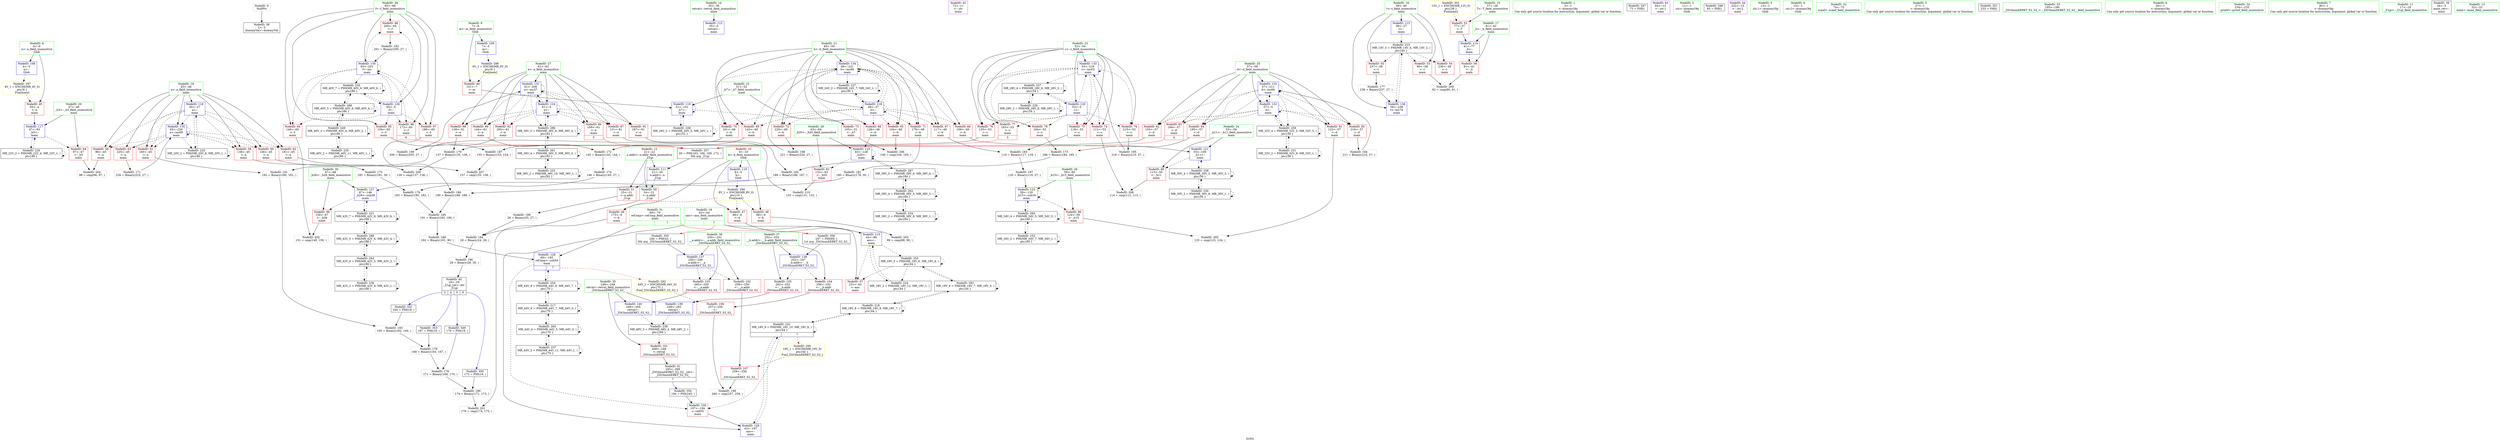 digraph "SVFG" {
	label="SVFG";

	Node0x55b4b1f81a60 [shape=record,color=grey,label="{NodeID: 0\nNullPtr}"];
	Node0x55b4b1f81a60 -> Node0x55b4b1fa2290[style=solid];
	Node0x55b4b1fac0d0 [shape=record,color=grey,label="{NodeID: 180\n174 = Binary(171, 173, )\n}"];
	Node0x55b4b1fac0d0 -> Node0x55b4b1fa7010[style=solid];
	Node0x55b4b1fa2b80 [shape=record,color=red,label="{NodeID: 97\n189\<--65\n\<--f\nmain\n}"];
	Node0x55b4b1fa2b80 -> Node0x55b4b1fac9d0[style=solid];
	Node0x55b4b1fa1150 [shape=record,color=green,label="{NodeID: 14\n35\<--36\nretval\<--retval_field_insensitive\nmain\n}"];
	Node0x55b4b1fa1150 -> Node0x55b4b1fa37b0[style=solid];
	Node0x55b4b1fa6590 [shape=record,color=grey,label="{NodeID: 194\n28 = Binary(24, 26, )\n}"];
	Node0x55b4b1fa6590 -> Node0x55b4b1fa6890[style=solid];
	Node0x55b4b1fa36e0 [shape=record,color=blue,label="{NodeID: 111\n21\<--20\nn.addr\<--n\n_Z1gi\n}"];
	Node0x55b4b1fa36e0 -> Node0x55b4b1fa3c70[style=dashed];
	Node0x55b4b1fa36e0 -> Node0x55b4b1fa3d40[style=dashed];
	Node0x55b4b1fa1a70 [shape=record,color=green,label="{NodeID: 28\n63\<--64\n_b20\<--_b20_field_insensitive\nmain\n}"];
	Node0x55b4b1fa1a70 -> Node0x55b4b1fa5f60[style=solid];
	Node0x55b4b1fa1a70 -> Node0x55b4b1fa8980[style=solid];
	Node0x55b4b1fafae0 [shape=record,color=grey,label="{NodeID: 208\n114 = cmp(112, 113, )\n}"];
	Node0x55b4b1fa8980 [shape=record,color=blue,label="{NodeID: 125\n63\<--128\n_b20\<--\nmain\n}"];
	Node0x55b4b1fa8980 -> Node0x55b4b1fa5f60[style=dashed];
	Node0x55b4b1fa8980 -> Node0x55b4b1fa8980[style=dashed];
	Node0x55b4b1fa8980 -> Node0x55b4b1fd0770[style=dashed];
	Node0x55b4b1fa25d0 [shape=record,color=purple,label="{NodeID: 42\n72\<--11\n\<--.str\nmain\n}"];
	Node0x55b4b1fa94e0 [shape=record,color=blue,label="{NodeID: 139\n248\<--262\nretval\<--\n_ZSt3minIiERKT_S2_S2_\n}"];
	Node0x55b4b1fa94e0 -> Node0x55b4b1fc0a60[style=dashed];
	Node0x55b4b1fa4150 [shape=record,color=red,label="{NodeID: 56\n81\<--41\n\<--_b\nmain\n}"];
	Node0x55b4b1fa4150 -> Node0x55b4b1fafc60[style=solid];
	Node0x55b4b1fc0060 [shape=record,color=black,label="{NodeID: 236\nMR_42V_2 = PHI(MR_42V_9, MR_42V_1, )\npts\{68 \}\n}"];
	Node0x55b4b1fc0060 -> Node0x55b4b1fc0060[style=dashed];
	Node0x55b4b1fc0060 -> Node0x55b4b1fc8c60[style=dashed];
	Node0x55b4b1fa4cb0 [shape=record,color=red,label="{NodeID: 70\n161\<--49\n\<--b\nmain\n}"];
	Node0x55b4b1fa4cb0 -> Node0x55b4b1fad150[style=solid];
	Node0x55b4b1fa5810 [shape=record,color=red,label="{NodeID: 84\n185\<--57\n\<--d\nmain\n}"];
	Node0x55b4b1fa5810 -> Node0x55b4b1fab650[style=solid];
	Node0x55b4b1f96f30 [shape=record,color=green,label="{NodeID: 1\n5\<--1\n\<--dummyObj\nCan only get source location for instruction, argument, global var or function.}"];
	Node0x55b4b1feac00 [shape=record,color=black,label="{NodeID: 347\n73 = PHI()\n}"];
	Node0x55b4b1fc8c60 [shape=record,color=black,label="{NodeID: 264\nMR_42V_4 = PHI(MR_42V_5, MR_42V_3, )\npts\{68 \}\n}"];
	Node0x55b4b1fc8c60 -> Node0x55b4b1fc0060[style=dashed];
	Node0x55b4b1fc8c60 -> Node0x55b4b1fc8c60[style=dashed];
	Node0x55b4b1fc8c60 -> Node0x55b4b1fd1170[style=dashed];
	Node0x55b4b1fac250 [shape=record,color=grey,label="{NodeID: 181\n180 = Binary(179, 30, )\n}"];
	Node0x55b4b1fac250 -> Node0x55b4b1fabad0[style=solid];
	Node0x55b4b1fa2c50 [shape=record,color=red,label="{NodeID: 98\n200\<--65\n\<--f\nmain\n}"];
	Node0x55b4b1fa2c50 -> Node0x55b4b1fa6290[style=solid];
	Node0x55b4b1fa11e0 [shape=record,color=green,label="{NodeID: 15\n37\<--38\nT\<--T_field_insensitive\nmain\n}"];
	Node0x55b4b1fa11e0 -> Node0x55b4b1fa3e10[style=solid];
	Node0x55b4b1fa6710 [shape=record,color=grey,label="{NodeID: 195\n216 = Binary(215, 27, )\n}"];
	Node0x55b4b1fa6710 -> Node0x55b4b1fa9000[style=solid];
	Node0x55b4b1fa37b0 [shape=record,color=blue,label="{NodeID: 112\n35\<--5\nretval\<--\nmain\n}"];
	Node0x55b4b1fa1b40 [shape=record,color=green,label="{NodeID: 29\n65\<--66\nf\<--f_field_insensitive\nmain\n}"];
	Node0x55b4b1fa1b40 -> Node0x55b4b1fa6030[style=solid];
	Node0x55b4b1fa1b40 -> Node0x55b4b1fa6100[style=solid];
	Node0x55b4b1fa1b40 -> Node0x55b4b1fa2ab0[style=solid];
	Node0x55b4b1fa1b40 -> Node0x55b4b1fa2b80[style=solid];
	Node0x55b4b1fa1b40 -> Node0x55b4b1fa2c50[style=solid];
	Node0x55b4b1fa1b40 -> Node0x55b4b1fa8a50[style=solid];
	Node0x55b4b1fa1b40 -> Node0x55b4b1fa8d90[style=solid];
	Node0x55b4b1fd2690 [shape=record,color=yellow,style=double,label="{NodeID: 292\n44V_1 = ENCHI(MR_44V_0)\npts\{70 \}\nFun[_ZSt3minIiERKT_S2_S2_]}"];
	Node0x55b4b1fd2690 -> Node0x55b4b1fa32d0[style=dashed];
	Node0x55b4b1fafc60 [shape=record,color=grey,label="{NodeID: 209\n82 = cmp(80, 81, )\n}"];
	Node0x55b4b1fa8a50 [shape=record,color=blue,label="{NodeID: 126\n65\<--5\nf\<--\nmain\n}"];
	Node0x55b4b1fa8a50 -> Node0x55b4b1fa6030[style=dashed];
	Node0x55b4b1fa8a50 -> Node0x55b4b1fa6100[style=dashed];
	Node0x55b4b1fa8a50 -> Node0x55b4b1fa2ab0[style=dashed];
	Node0x55b4b1fa8a50 -> Node0x55b4b1fa2b80[style=dashed];
	Node0x55b4b1fa8a50 -> Node0x55b4b1fa2c50[style=dashed];
	Node0x55b4b1fa8a50 -> Node0x55b4b1fa8d90[style=dashed];
	Node0x55b4b1fa8a50 -> Node0x55b4b1fbac60[style=dashed];
	Node0x55b4b1fa26a0 [shape=record,color=purple,label="{NodeID: 43\n84\<--13\n\<--.str.1\nmain\n}"];
	Node0x55b4b1fbbb60 [shape=record,color=black,label="{NodeID: 223\nMR_14V_3 = PHI(MR_14V_4, MR_14V_2, )\npts\{40 \}\n}"];
	Node0x55b4b1fbbb60 -> Node0x55b4b1fa3ee0[style=dashed];
	Node0x55b4b1fbbb60 -> Node0x55b4b1fa3fb0[style=dashed];
	Node0x55b4b1fbbb60 -> Node0x55b4b1fa4080[style=dashed];
	Node0x55b4b1fbbb60 -> Node0x55b4b1fa9270[style=dashed];
	Node0x55b4b1fa95b0 [shape=record,color=blue,label="{NodeID: 140\n248\<--265\nretval\<--\n_ZSt3minIiERKT_S2_S2_\n}"];
	Node0x55b4b1fa95b0 -> Node0x55b4b1fc0a60[style=dashed];
	Node0x55b4b1fa4220 [shape=record,color=red,label="{NodeID: 57\n231\<--43\n\<--ans\nmain\n}"];
	Node0x55b4b1fc0560 [shape=record,color=black,label="{NodeID: 237\nMR_44V_2 = PHI(MR_44V_11, MR_44V_1, )\npts\{70 \}\n}"];
	Node0x55b4b1fc0560 -> Node0x55b4b1fc0560[style=dashed];
	Node0x55b4b1fc0560 -> Node0x55b4b1fc9160[style=dashed];
	Node0x55b4b1fa4d80 [shape=record,color=red,label="{NodeID: 71\n179\<--49\n\<--b\nmain\n}"];
	Node0x55b4b1fa4d80 -> Node0x55b4b1fac250[style=solid];
	Node0x55b4b1fa58e0 [shape=record,color=red,label="{NodeID: 85\n210\<--57\n\<--d\nmain\n}"];
	Node0x55b4b1fa58e0 -> Node0x55b4b1fac6d0[style=solid];
	Node0x55b4b1f99f40 [shape=record,color=green,label="{NodeID: 2\n11\<--1\n.str\<--dummyObj\nGlob }"];
	Node0x55b4b1fead00 [shape=record,color=black,label="{NodeID: 348\n85 = PHI()\n}"];
	Node0x55b4b1fc9160 [shape=record,color=black,label="{NodeID: 265\nMR_44V_4 = PHI(MR_44V_5, MR_44V_3, )\npts\{70 \}\n}"];
	Node0x55b4b1fc9160 -> Node0x55b4b1fb9d60[style=dashed];
	Node0x55b4b1fc9160 -> Node0x55b4b1fc0560[style=dashed];
	Node0x55b4b1fc9160 -> Node0x55b4b1fc9160[style=dashed];
	Node0x55b4b1fac3d0 [shape=record,color=grey,label="{NodeID: 182\n188 = Binary(186, 187, )\n}"];
	Node0x55b4b1fac3d0 -> Node0x55b4b1fac9d0[style=solid];
	Node0x55b4b1fa2d20 [shape=record,color=red,label="{NodeID: 99\n150\<--67\n\<--_b26\nmain\n}"];
	Node0x55b4b1fa2d20 -> Node0x55b4b1faf220[style=solid];
	Node0x55b4b1fa1270 [shape=record,color=green,label="{NodeID: 16\n39\<--40\nt\<--t_field_insensitive\nmain\n}"];
	Node0x55b4b1fa1270 -> Node0x55b4b1fa3ee0[style=solid];
	Node0x55b4b1fa1270 -> Node0x55b4b1fa3fb0[style=solid];
	Node0x55b4b1fa1270 -> Node0x55b4b1fa4080[style=solid];
	Node0x55b4b1fa1270 -> Node0x55b4b1fa3880[style=solid];
	Node0x55b4b1fa1270 -> Node0x55b4b1fa9270[style=solid];
	Node0x55b4b1fa6890 [shape=record,color=grey,label="{NodeID: 196\n29 = Binary(28, 30, )\n}"];
	Node0x55b4b1fa6890 -> Node0x55b4b1fa2430[style=solid];
	Node0x55b4b1fa3880 [shape=record,color=blue,label="{NodeID: 113\n39\<--27\nt\<--\nmain\n}"];
	Node0x55b4b1fa3880 -> Node0x55b4b1fbbb60[style=dashed];
	Node0x55b4b1fa1c10 [shape=record,color=green,label="{NodeID: 30\n67\<--68\n_b26\<--_b26_field_insensitive\nmain\n}"];
	Node0x55b4b1fa1c10 -> Node0x55b4b1fa2d20[style=solid];
	Node0x55b4b1fa1c10 -> Node0x55b4b1fa8b20[style=solid];
	Node0x55b4b1fafde0 [shape=record,color=grey,label="{NodeID: 210\n133 = cmp(131, 132, )\n}"];
	Node0x55b4b1fa8b20 [shape=record,color=blue,label="{NodeID: 127\n67\<--146\n_b26\<--sub28\nmain\n}"];
	Node0x55b4b1fa8b20 -> Node0x55b4b1fa2d20[style=dashed];
	Node0x55b4b1fa8b20 -> Node0x55b4b1fbb160[style=dashed];
	Node0x55b4b1fa2770 [shape=record,color=purple,label="{NodeID: 44\n232\<--15\n\<--.str.2\nmain\n}"];
	Node0x55b4b1fbc060 [shape=record,color=black,label="{NodeID: 224\nMR_18V_2 = PHI(MR_18V_12, MR_18V_1, )\npts\{44 \}\n}"];
	Node0x55b4b1fbc060 -> Node0x55b4b1fa3a20[style=dashed];
	Node0x55b4b1fa42f0 [shape=record,color=red,label="{NodeID: 58\n96\<--45\n\<--a\nmain\n}"];
	Node0x55b4b1fa42f0 -> Node0x55b4b1faf4e0[style=solid];
	Node0x55b4b1fc0a60 [shape=record,color=black,label="{NodeID: 238\nMR_48V_3 = PHI(MR_48V_4, MR_48V_2, )\npts\{249 \}\n}"];
	Node0x55b4b1fc0a60 -> Node0x55b4b1fa2ec0[style=dashed];
	Node0x55b4b1fa4e50 [shape=record,color=red,label="{NodeID: 72\n220\<--49\n\<--b\nmain\n}"];
	Node0x55b4b1fa4e50 -> Node0x55b4b1fa6b90[style=solid];
	Node0x55b4b1fc5060 [shape=record,color=black,label="{NodeID: 252\nMR_18V_9 = PHI(MR_18V_10, MR_18V_8, )\npts\{44 \}\n|{|<s4>7}}"];
	Node0x55b4b1fc5060 -> Node0x55b4b1fa2df0[style=dashed];
	Node0x55b4b1fc5060 -> Node0x55b4b1fa8cc0[style=dashed];
	Node0x55b4b1fc5060 -> Node0x55b4b1fba260[style=dashed];
	Node0x55b4b1fc5060 -> Node0x55b4b1fc5060[style=dashed];
	Node0x55b4b1fc5060:s4 -> Node0x55b4b1fd2930[style=dashed,color=red];
	Node0x55b4b1fa59b0 [shape=record,color=red,label="{NodeID: 86\n124\<--59\n\<--_b15\nmain\n}"];
	Node0x55b4b1fa59b0 -> Node0x55b4b1faf660[style=solid];
	Node0x55b4b1f9c500 [shape=record,color=green,label="{NodeID: 3\n13\<--1\n.str.1\<--dummyObj\nGlob }"];
	Node0x55b4b1feae00 [shape=record,color=black,label="{NodeID: 349\n170 = PHI(19, )\n}"];
	Node0x55b4b1feae00 -> Node0x55b4b1fabdd0[style=solid];
	Node0x55b4b1fac550 [shape=record,color=grey,label="{NodeID: 183\n119 = Binary(117, 118, )\n}"];
	Node0x55b4b1fac550 -> Node0x55b4b1fa6a10[style=solid];
	Node0x55b4b1fa2df0 [shape=record,color=red,label="{NodeID: 100\n197\<--194\n\<--call55\nmain\n}"];
	Node0x55b4b1fa2df0 -> Node0x55b4b1fa8cc0[style=solid];
	Node0x55b4b1fa1300 [shape=record,color=green,label="{NodeID: 17\n41\<--42\n_b\<--_b_field_insensitive\nmain\n}"];
	Node0x55b4b1fa1300 -> Node0x55b4b1fa4150[style=solid];
	Node0x55b4b1fa1300 -> Node0x55b4b1fa3950[style=solid];
	Node0x55b4b1fa6a10 [shape=record,color=grey,label="{NodeID: 197\n120 = Binary(119, 27, )\n}"];
	Node0x55b4b1fa6a10 -> Node0x55b4b1fa87e0[style=solid];
	Node0x55b4b1fa3950 [shape=record,color=blue,label="{NodeID: 114\n41\<--77\n_b\<--\nmain\n}"];
	Node0x55b4b1fa3950 -> Node0x55b4b1fa4150[style=dashed];
	Node0x55b4b1fa1ce0 [shape=record,color=green,label="{NodeID: 31\n69\<--70\nref.tmp\<--ref.tmp_field_insensitive\nmain\n|{|<s1>7}}"];
	Node0x55b4b1fa1ce0 -> Node0x55b4b1fa8bf0[style=solid];
	Node0x55b4b1fa1ce0:s1 -> Node0x55b4b1feb6f0[style=solid,color=red];
	Node0x55b4b1fa8bf0 [shape=record,color=blue,label="{NodeID: 128\n69\<--192\nref.tmp\<--sub54\nmain\n|{|<s2>7}}"];
	Node0x55b4b1fa8bf0 -> Node0x55b4b1fa2df0[style=dashed];
	Node0x55b4b1fa8bf0 -> Node0x55b4b1fc5a60[style=dashed];
	Node0x55b4b1fa8bf0:s2 -> Node0x55b4b1fd2690[style=dashed,color=red];
	Node0x55b4b1fa2840 [shape=record,color=red,label="{NodeID: 45\n93\<--4\n\<--n\nmain\n}"];
	Node0x55b4b1fa2840 -> Node0x55b4b1fa8300[style=solid];
	Node0x55b4b1fbc560 [shape=record,color=black,label="{NodeID: 225\nMR_20V_2 = PHI(MR_20V_6, MR_20V_1, )\npts\{46 \}\n}"];
	Node0x55b4b1fbc560 -> Node0x55b4b1fa8230[style=dashed];
	Node0x55b4b1fbc560 -> Node0x55b4b1fbc560[style=dashed];
	Node0x55b4b1fa43c0 [shape=record,color=red,label="{NodeID: 59\n138\<--45\n\<--a\nmain\n}"];
	Node0x55b4b1fa43c0 -> Node0x55b4b1fa6e90[style=solid];
	Node0x55b4b1fa4f20 [shape=record,color=red,label="{NodeID: 73\n105\<--51\n\<--_b7\nmain\n}"];
	Node0x55b4b1fa4f20 -> Node0x55b4b1faf7e0[style=solid];
	Node0x55b4b1fab1d0 [shape=record,color=grey,label="{NodeID: 170\n137 = Binary(135, 136, )\n}"];
	Node0x55b4b1fab1d0 -> Node0x55b4b1fa6e90[style=solid];
	Node0x55b4b1fa5a80 [shape=record,color=red,label="{NodeID: 87\n131\<--61\n\<--e\nmain\n}"];
	Node0x55b4b1fa5a80 -> Node0x55b4b1fafde0[style=solid];
	Node0x55b4b1f82850 [shape=record,color=green,label="{NodeID: 4\n15\<--1\n.str.2\<--dummyObj\nGlob }"];
	Node0x55b4b1feaff0 [shape=record,color=black,label="{NodeID: 350\n173 = PHI(19, )\n}"];
	Node0x55b4b1feaff0 -> Node0x55b4b1fac0d0[style=solid];
	Node0x55b4b1fac6d0 [shape=record,color=grey,label="{NodeID: 184\n211 = Binary(210, 27, )\n}"];
	Node0x55b4b1fac6d0 -> Node0x55b4b1fa8f30[style=solid];
	Node0x55b4b1fa2ec0 [shape=record,color=red,label="{NodeID: 101\n268\<--248\n\<--retval\n_ZSt3minIiERKT_S2_S2_\n}"];
	Node0x55b4b1fa2ec0 -> Node0x55b4b1fa2500[style=solid];
	Node0x55b4b1fa1390 [shape=record,color=green,label="{NodeID: 18\n43\<--44\nans\<--ans_field_insensitive\nmain\n|{|<s3>7}}"];
	Node0x55b4b1fa1390 -> Node0x55b4b1fa4220[style=solid];
	Node0x55b4b1fa1390 -> Node0x55b4b1fa3a20[style=solid];
	Node0x55b4b1fa1390 -> Node0x55b4b1fa8cc0[style=solid];
	Node0x55b4b1fa1390:s3 -> Node0x55b4b1feb5b0[style=solid,color=red];
	Node0x55b4b1fa6b90 [shape=record,color=grey,label="{NodeID: 198\n221 = Binary(220, 27, )\n}"];
	Node0x55b4b1fa6b90 -> Node0x55b4b1fa90d0[style=solid];
	Node0x55b4b1fa3a20 [shape=record,color=blue,label="{NodeID: 115\n43\<--86\nans\<--\nmain\n}"];
	Node0x55b4b1fa3a20 -> Node0x55b4b1fa4220[style=dashed];
	Node0x55b4b1fa3a20 -> Node0x55b4b1fbc060[style=dashed];
	Node0x55b4b1fa3a20 -> Node0x55b4b1fc5f60[style=dashed];
	Node0x55b4b1fa1db0 [shape=record,color=green,label="{NodeID: 32\n74\<--75\nscanf\<--scanf_field_insensitive\n}"];
	Node0x55b4b1fd2930 [shape=record,color=yellow,style=double,label="{NodeID: 295\n18V_1 = ENCHI(MR_18V_0)\npts\{44 \}\nFun[_ZSt3minIiERKT_S2_S2_]}"];
	Node0x55b4b1fd2930 -> Node0x55b4b1fa33a0[style=dashed];
	Node0x55b4b1fa8cc0 [shape=record,color=blue,label="{NodeID: 129\n43\<--197\nans\<--\nmain\n}"];
	Node0x55b4b1fa8cc0 -> Node0x55b4b1fc5060[style=dashed];
	Node0x55b4b1fa2910 [shape=record,color=red,label="{NodeID: 46\n101\<--7\n\<--m\nmain\n}"];
	Node0x55b4b1fa2910 -> Node0x55b4b1fa84a0[style=solid];
	Node0x55b4b1fbca60 [shape=record,color=black,label="{NodeID: 226\nMR_22V_2 = PHI(MR_22V_4, MR_22V_1, )\npts\{48 \}\n}"];
	Node0x55b4b1fbca60 -> Node0x55b4b1fa8300[style=dashed];
	Node0x55b4b1fbca60 -> Node0x55b4b1fbca60[style=dashed];
	Node0x55b4b1fa4490 [shape=record,color=red,label="{NodeID: 60\n156\<--45\n\<--a\nmain\n}"];
	Node0x55b4b1fa4490 -> Node0x55b4b1faf960[style=solid];
	Node0x55b4b1fa4ff0 [shape=record,color=red,label="{NodeID: 74\n112\<--53\n\<--c\nmain\n}"];
	Node0x55b4b1fa4ff0 -> Node0x55b4b1fafae0[style=solid];
	Node0x55b4b1fc5a60 [shape=record,color=black,label="{NodeID: 254\nMR_44V_8 = PHI(MR_44V_9, MR_44V_7, )\npts\{70 \}\n}"];
	Node0x55b4b1fc5a60 -> Node0x55b4b1fa8bf0[style=dashed];
	Node0x55b4b1fc5a60 -> Node0x55b4b1fb9d60[style=dashed];
	Node0x55b4b1fc5a60 -> Node0x55b4b1fc5a60[style=dashed];
	Node0x55b4b1fab350 [shape=record,color=grey,label="{NodeID: 171\n226 = Binary(225, 27, )\n}"];
	Node0x55b4b1fab350 -> Node0x55b4b1fa91a0[style=solid];
	Node0x55b4b1fa5b50 [shape=record,color=red,label="{NodeID: 88\n136\<--61\n\<--e\nmain\n}"];
	Node0x55b4b1fa5b50 -> Node0x55b4b1fab1d0[style=solid];
	Node0x55b4b1f80dd0 [shape=record,color=green,label="{NodeID: 5\n27\<--1\n\<--dummyObj\nCan only get source location for instruction, argument, global var or function.}"];
	Node0x55b4b1feb0f0 [shape=record,color=black,label="{NodeID: 351\n233 = PHI()\n}"];
	Node0x55b4b1fac850 [shape=record,color=grey,label="{NodeID: 185\n191 = Binary(183, 190, )\n}"];
	Node0x55b4b1fac850 -> Node0x55b4b1faccd0[style=solid];
	Node0x55b4b1fa2f90 [shape=record,color=red,label="{NodeID: 102\n258\<--250\n\<--__a.addr\n_ZSt3minIiERKT_S2_S2_\n}"];
	Node0x55b4b1fa2f90 -> Node0x55b4b1fa33a0[style=solid];
	Node0x55b4b1fa1420 [shape=record,color=green,label="{NodeID: 19\n45\<--46\na\<--a_field_insensitive\nmain\n}"];
	Node0x55b4b1fa1420 -> Node0x55b4b1fa42f0[style=solid];
	Node0x55b4b1fa1420 -> Node0x55b4b1fa43c0[style=solid];
	Node0x55b4b1fa1420 -> Node0x55b4b1fa4490[style=solid];
	Node0x55b4b1fa1420 -> Node0x55b4b1fa4560[style=solid];
	Node0x55b4b1fa1420 -> Node0x55b4b1fa4630[style=solid];
	Node0x55b4b1fa1420 -> Node0x55b4b1fa4700[style=solid];
	Node0x55b4b1fa1420 -> Node0x55b4b1fa8230[style=solid];
	Node0x55b4b1fa1420 -> Node0x55b4b1fa91a0[style=solid];
	Node0x55b4b1fcee70 [shape=record,color=black,label="{NodeID: 282\nMR_18V_6 = PHI(MR_18V_7, MR_18V_5, )\npts\{44 \}\n}"];
	Node0x55b4b1fcee70 -> Node0x55b4b1fba260[style=dashed];
	Node0x55b4b1fcee70 -> Node0x55b4b1fc5f60[style=dashed];
	Node0x55b4b1fcee70 -> Node0x55b4b1fcee70[style=dashed];
	Node0x55b4b1fa6d10 [shape=record,color=grey,label="{NodeID: 199\n260 = cmp(257, 259, )\n}"];
	Node0x55b4b1fa8230 [shape=record,color=blue,label="{NodeID: 116\n45\<--27\na\<--\nmain\n}"];
	Node0x55b4b1fa8230 -> Node0x55b4b1fa42f0[style=dashed];
	Node0x55b4b1fa8230 -> Node0x55b4b1fa43c0[style=dashed];
	Node0x55b4b1fa8230 -> Node0x55b4b1fa4490[style=dashed];
	Node0x55b4b1fa8230 -> Node0x55b4b1fa4560[style=dashed];
	Node0x55b4b1fa8230 -> Node0x55b4b1fa4630[style=dashed];
	Node0x55b4b1fa8230 -> Node0x55b4b1fa4700[style=dashed];
	Node0x55b4b1fa8230 -> Node0x55b4b1fa91a0[style=dashed];
	Node0x55b4b1fa8230 -> Node0x55b4b1fbc560[style=dashed];
	Node0x55b4b1fa1e80 [shape=record,color=green,label="{NodeID: 33\n195\<--196\n_ZSt3minIiERKT_S2_S2_\<--_ZSt3minIiERKT_S2_S2__field_insensitive\n}"];
	Node0x55b4b1fa8d90 [shape=record,color=blue,label="{NodeID: 130\n65\<--201\nf\<--inc\nmain\n}"];
	Node0x55b4b1fa8d90 -> Node0x55b4b1fa6030[style=dashed];
	Node0x55b4b1fa8d90 -> Node0x55b4b1fa6100[style=dashed];
	Node0x55b4b1fa8d90 -> Node0x55b4b1fa2ab0[style=dashed];
	Node0x55b4b1fa8d90 -> Node0x55b4b1fa2b80[style=dashed];
	Node0x55b4b1fa8d90 -> Node0x55b4b1fa2c50[style=dashed];
	Node0x55b4b1fa8d90 -> Node0x55b4b1fa8d90[style=dashed];
	Node0x55b4b1fa8d90 -> Node0x55b4b1fbac60[style=dashed];
	Node0x55b4b1fa29e0 [shape=record,color=red,label="{NodeID: 47\n86\<--9\n\<--k\nmain\n}"];
	Node0x55b4b1fa29e0 -> Node0x55b4b1fa3a20[style=solid];
	Node0x55b4b1fbcf60 [shape=record,color=black,label="{NodeID: 227\nMR_24V_2 = PHI(MR_24V_7, MR_24V_1, )\npts\{50 \}\n}"];
	Node0x55b4b1fbcf60 -> Node0x55b4b1fa83d0[style=dashed];
	Node0x55b4b1fbcf60 -> Node0x55b4b1fbcf60[style=dashed];
	Node0x55b4b1fa4560 [shape=record,color=red,label="{NodeID: 61\n160\<--45\n\<--a\nmain\n}"];
	Node0x55b4b1fa4560 -> Node0x55b4b1fad150[style=solid];
	Node0x55b4b1fa50c0 [shape=record,color=red,label="{NodeID: 75\n118\<--53\n\<--c\nmain\n}"];
	Node0x55b4b1fa50c0 -> Node0x55b4b1fac550[style=solid];
	Node0x55b4b1fc5f60 [shape=record,color=black,label="{NodeID: 255\nMR_18V_5 = PHI(MR_18V_6, MR_18V_4, )\npts\{44 \}\n}"];
	Node0x55b4b1fc5f60 -> Node0x55b4b1fa4220[style=dashed];
	Node0x55b4b1fc5f60 -> Node0x55b4b1fbc060[style=dashed];
	Node0x55b4b1fc5f60 -> Node0x55b4b1fc5f60[style=dashed];
	Node0x55b4b1fc5f60 -> Node0x55b4b1fcee70[style=dashed];
	Node0x55b4b1fab4d0 [shape=record,color=grey,label="{NodeID: 172\n145 = Binary(143, 144, )\n}"];
	Node0x55b4b1fab4d0 -> Node0x55b4b1fab7d0[style=solid];
	Node0x55b4b1fa5c20 [shape=record,color=red,label="{NodeID: 89\n144\<--61\n\<--e\nmain\n}"];
	Node0x55b4b1fa5c20 -> Node0x55b4b1fab4d0[style=solid];
	Node0x55b4b1f80e60 [shape=record,color=green,label="{NodeID: 6\n30\<--1\n\<--dummyObj\nCan only get source location for instruction, argument, global var or function.}"];
	Node0x55b4b1feb1c0 [shape=record,color=black,label="{NodeID: 352\n164 = PHI(19, )\n}"];
	Node0x55b4b1feb1c0 -> Node0x55b4b1fa6410[style=solid];
	Node0x55b4b1fac9d0 [shape=record,color=grey,label="{NodeID: 186\n190 = Binary(188, 189, )\n}"];
	Node0x55b4b1fac9d0 -> Node0x55b4b1fac850[style=solid];
	Node0x55b4b1fa3060 [shape=record,color=red,label="{NodeID: 103\n265\<--250\n\<--__a.addr\n_ZSt3minIiERKT_S2_S2_\n}"];
	Node0x55b4b1fa3060 -> Node0x55b4b1fa95b0[style=solid];
	Node0x55b4b1fa14b0 [shape=record,color=green,label="{NodeID: 20\n47\<--48\n_b3\<--_b3_field_insensitive\nmain\n}"];
	Node0x55b4b1fa14b0 -> Node0x55b4b1fa47d0[style=solid];
	Node0x55b4b1fa14b0 -> Node0x55b4b1fa8300[style=solid];
	Node0x55b4b1fa6e90 [shape=record,color=grey,label="{NodeID: 200\n139 = cmp(137, 138, )\n}"];
	Node0x55b4b1fa8300 [shape=record,color=blue,label="{NodeID: 117\n47\<--93\n_b3\<--\nmain\n}"];
	Node0x55b4b1fa8300 -> Node0x55b4b1fa47d0[style=dashed];
	Node0x55b4b1fa8300 -> Node0x55b4b1fbca60[style=dashed];
	Node0x55b4b1fa1f50 [shape=record,color=green,label="{NodeID: 34\n234\<--235\nprintf\<--printf_field_insensitive\n}"];
	Node0x55b4b1fd2b20 [shape=record,color=yellow,style=double,label="{NodeID: 297\n4V_1 = ENCHI(MR_4V_0)\npts\{6 \}\nFun[main]}"];
	Node0x55b4b1fd2b20 -> Node0x55b4b1fa2840[style=dashed];
	Node0x55b4b1fa8e60 [shape=record,color=blue,label="{NodeID: 131\n61\<--206\ne\<--inc57\nmain\n}"];
	Node0x55b4b1fa8e60 -> Node0x55b4b1fa5a80[style=dashed];
	Node0x55b4b1fa8e60 -> Node0x55b4b1fa5b50[style=dashed];
	Node0x55b4b1fa8e60 -> Node0x55b4b1fa5c20[style=dashed];
	Node0x55b4b1fa8e60 -> Node0x55b4b1fa5cf0[style=dashed];
	Node0x55b4b1fa8e60 -> Node0x55b4b1fa5dc0[style=dashed];
	Node0x55b4b1fa8e60 -> Node0x55b4b1fa5e90[style=dashed];
	Node0x55b4b1fa8e60 -> Node0x55b4b1fa88b0[style=dashed];
	Node0x55b4b1fa8e60 -> Node0x55b4b1fa8e60[style=dashed];
	Node0x55b4b1fa8e60 -> Node0x55b4b1fd0270[style=dashed];
	Node0x55b4b1fa3ad0 [shape=record,color=red,label="{NodeID: 48\n88\<--9\n\<--k\nmain\n}"];
	Node0x55b4b1fa3ad0 -> Node0x55b4b1faf360[style=solid];
	Node0x55b4b1fbd460 [shape=record,color=black,label="{NodeID: 228\nMR_26V_2 = PHI(MR_26V_5, MR_26V_1, )\npts\{52 \}\n}"];
	Node0x55b4b1fbd460 -> Node0x55b4b1fa84a0[style=dashed];
	Node0x55b4b1fbd460 -> Node0x55b4b1fbd460[style=dashed];
	Node0x55b4b1fa4630 [shape=record,color=red,label="{NodeID: 62\n181\<--45\n\<--a\nmain\n}"];
	Node0x55b4b1fa4630 -> Node0x55b4b1fab950[style=solid];
	Node0x55b4b1fa5190 [shape=record,color=red,label="{NodeID: 76\n135\<--53\n\<--c\nmain\n}"];
	Node0x55b4b1fa5190 -> Node0x55b4b1fab1d0[style=solid];
	Node0x55b4b1fab650 [shape=record,color=grey,label="{NodeID: 173\n186 = Binary(184, 185, )\n}"];
	Node0x55b4b1fab650 -> Node0x55b4b1fac3d0[style=solid];
	Node0x55b4b1fa5cf0 [shape=record,color=red,label="{NodeID: 90\n169\<--61\n\<--e\nmain\n|{<s0>5}}"];
	Node0x55b4b1fa5cf0:s0 -> Node0x55b4b1feb830[style=solid,color=red];
	Node0x55b4b1f81380 [shape=record,color=green,label="{NodeID: 7\n90\<--1\n\<--dummyObj\nCan only get source location for instruction, argument, global var or function.}"];
	Node0x55b4b1feb330 [shape=record,color=black,label="{NodeID: 353\n167 = PHI(19, )\n}"];
	Node0x55b4b1feb330 -> Node0x55b4b1fabf50[style=solid];
	Node0x55b4b1facb50 [shape=record,color=grey,label="{NodeID: 187\n155 = Binary(153, 154, )\n}"];
	Node0x55b4b1facb50 -> Node0x55b4b1faf960[style=solid];
	Node0x55b4b1fa3130 [shape=record,color=red,label="{NodeID: 104\n256\<--252\n\<--__b.addr\n_ZSt3minIiERKT_S2_S2_\n}"];
	Node0x55b4b1fa3130 -> Node0x55b4b1fa32d0[style=solid];
	Node0x55b4b1fa1540 [shape=record,color=green,label="{NodeID: 21\n49\<--50\nb\<--b_field_insensitive\nmain\n}"];
	Node0x55b4b1fa1540 -> Node0x55b4b1fa48a0[style=solid];
	Node0x55b4b1fa1540 -> Node0x55b4b1fa4970[style=solid];
	Node0x55b4b1fa1540 -> Node0x55b4b1fa4a40[style=solid];
	Node0x55b4b1fa1540 -> Node0x55b4b1fa4b10[style=solid];
	Node0x55b4b1fa1540 -> Node0x55b4b1fa4be0[style=solid];
	Node0x55b4b1fa1540 -> Node0x55b4b1fa4cb0[style=solid];
	Node0x55b4b1fa1540 -> Node0x55b4b1fa4d80[style=solid];
	Node0x55b4b1fa1540 -> Node0x55b4b1fa4e50[style=solid];
	Node0x55b4b1fa1540 -> Node0x55b4b1fa83d0[style=solid];
	Node0x55b4b1fa1540 -> Node0x55b4b1fa90d0[style=solid];
	Node0x55b4b1fa7010 [shape=record,color=grey,label="{NodeID: 201\n176 = cmp(174, 175, )\n}"];
	Node0x55b4b1fa83d0 [shape=record,color=blue,label="{NodeID: 118\n49\<--27\nb\<--\nmain\n}"];
	Node0x55b4b1fa83d0 -> Node0x55b4b1fa48a0[style=dashed];
	Node0x55b4b1fa83d0 -> Node0x55b4b1fa4970[style=dashed];
	Node0x55b4b1fa83d0 -> Node0x55b4b1fa4a40[style=dashed];
	Node0x55b4b1fa83d0 -> Node0x55b4b1fa4b10[style=dashed];
	Node0x55b4b1fa83d0 -> Node0x55b4b1fa4be0[style=dashed];
	Node0x55b4b1fa83d0 -> Node0x55b4b1fa4cb0[style=dashed];
	Node0x55b4b1fa83d0 -> Node0x55b4b1fa4d80[style=dashed];
	Node0x55b4b1fa83d0 -> Node0x55b4b1fa4e50[style=dashed];
	Node0x55b4b1fa83d0 -> Node0x55b4b1fa83d0[style=dashed];
	Node0x55b4b1fa83d0 -> Node0x55b4b1fa90d0[style=dashed];
	Node0x55b4b1fa83d0 -> Node0x55b4b1fbcf60[style=dashed];
	Node0x55b4b1fa2020 [shape=record,color=green,label="{NodeID: 35\n248\<--249\nretval\<--retval_field_insensitive\n_ZSt3minIiERKT_S2_S2_\n}"];
	Node0x55b4b1fa2020 -> Node0x55b4b1fa2ec0[style=solid];
	Node0x55b4b1fa2020 -> Node0x55b4b1fa94e0[style=solid];
	Node0x55b4b1fa2020 -> Node0x55b4b1fa95b0[style=solid];
	Node0x55b4b1fd2c30 [shape=record,color=yellow,style=double,label="{NodeID: 298\n6V_1 = ENCHI(MR_6V_0)\npts\{8 \}\nFun[main]}"];
	Node0x55b4b1fd2c30 -> Node0x55b4b1fa2910[style=dashed];
	Node0x55b4b1fa8f30 [shape=record,color=blue,label="{NodeID: 132\n57\<--211\nd\<--inc60\nmain\n}"];
	Node0x55b4b1fa8f30 -> Node0x55b4b1fa55a0[style=dashed];
	Node0x55b4b1fa8f30 -> Node0x55b4b1fa5670[style=dashed];
	Node0x55b4b1fa8f30 -> Node0x55b4b1fa5740[style=dashed];
	Node0x55b4b1fa8f30 -> Node0x55b4b1fa5810[style=dashed];
	Node0x55b4b1fa8f30 -> Node0x55b4b1fa58e0[style=dashed];
	Node0x55b4b1fa8f30 -> Node0x55b4b1fa8710[style=dashed];
	Node0x55b4b1fa8f30 -> Node0x55b4b1fa8f30[style=dashed];
	Node0x55b4b1fa8f30 -> Node0x55b4b1fc7360[style=dashed];
	Node0x55b4b1fa3ba0 [shape=record,color=red,label="{NodeID: 49\n175\<--9\n\<--k\nmain\n}"];
	Node0x55b4b1fa3ba0 -> Node0x55b4b1fa7010[style=solid];
	Node0x55b4b1fbe170 [shape=record,color=black,label="{NodeID: 229\nMR_28V_2 = PHI(MR_28V_8, MR_28V_1, )\npts\{54 \}\n}"];
	Node0x55b4b1fbe170 -> Node0x55b4b1fbe170[style=dashed];
	Node0x55b4b1fbe170 -> Node0x55b4b1fc6960[style=dashed];
	Node0x55b4b1fa4700 [shape=record,color=red,label="{NodeID: 63\n225\<--45\n\<--a\nmain\n}"];
	Node0x55b4b1fa4700 -> Node0x55b4b1fab350[style=solid];
	Node0x55b4b1fa5260 [shape=record,color=red,label="{NodeID: 77\n163\<--53\n\<--c\nmain\n|{<s0>3}}"];
	Node0x55b4b1fa5260:s0 -> Node0x55b4b1feb830[style=solid,color=red];
	Node0x55b4b1fc6960 [shape=record,color=black,label="{NodeID: 257\nMR_28V_4 = PHI(MR_28V_6, MR_28V_3, )\npts\{54 \}\n}"];
	Node0x55b4b1fc6960 -> Node0x55b4b1fa8570[style=dashed];
	Node0x55b4b1fc6960 -> Node0x55b4b1fbe170[style=dashed];
	Node0x55b4b1fc6960 -> Node0x55b4b1fc6960[style=dashed];
	Node0x55b4b1fab7d0 [shape=record,color=grey,label="{NodeID: 174\n146 = Binary(145, 27, )\n}"];
	Node0x55b4b1fab7d0 -> Node0x55b4b1fa8b20[style=solid];
	Node0x55b4b1fa5dc0 [shape=record,color=red,label="{NodeID: 91\n187\<--61\n\<--e\nmain\n}"];
	Node0x55b4b1fa5dc0 -> Node0x55b4b1fac3d0[style=solid];
	Node0x55b4b1f81410 [shape=record,color=green,label="{NodeID: 8\n4\<--6\nn\<--n_field_insensitive\nGlob }"];
	Node0x55b4b1f81410 -> Node0x55b4b1fa2840[style=solid];
	Node0x55b4b1f81410 -> Node0x55b4b1fa3470[style=solid];
	Node0x55b4b1feb470 [shape=record,color=black,label="{NodeID: 354\n194 = PHI(245, )\n}"];
	Node0x55b4b1feb470 -> Node0x55b4b1fa2df0[style=solid];
	Node0x55b4b1faccd0 [shape=record,color=grey,label="{NodeID: 188\n192 = Binary(191, 90, )\n}"];
	Node0x55b4b1faccd0 -> Node0x55b4b1fa8bf0[style=solid];
	Node0x55b4b1fa3200 [shape=record,color=red,label="{NodeID: 105\n262\<--252\n\<--__b.addr\n_ZSt3minIiERKT_S2_S2_\n}"];
	Node0x55b4b1fa3200 -> Node0x55b4b1fa94e0[style=solid];
	Node0x55b4b1fa15d0 [shape=record,color=green,label="{NodeID: 22\n51\<--52\n_b7\<--_b7_field_insensitive\nmain\n}"];
	Node0x55b4b1fa15d0 -> Node0x55b4b1fa4f20[style=solid];
	Node0x55b4b1fa15d0 -> Node0x55b4b1fa84a0[style=solid];
	Node0x55b4b1faf220 [shape=record,color=grey,label="{NodeID: 202\n151 = cmp(149, 150, )\n}"];
	Node0x55b4b1fa84a0 [shape=record,color=blue,label="{NodeID: 119\n51\<--101\n_b7\<--\nmain\n}"];
	Node0x55b4b1fa84a0 -> Node0x55b4b1fa4f20[style=dashed];
	Node0x55b4b1fa84a0 -> Node0x55b4b1fa84a0[style=dashed];
	Node0x55b4b1fa84a0 -> Node0x55b4b1fbd460[style=dashed];
	Node0x55b4b1fa20f0 [shape=record,color=green,label="{NodeID: 36\n250\<--251\n__a.addr\<--__a.addr_field_insensitive\n_ZSt3minIiERKT_S2_S2_\n}"];
	Node0x55b4b1fa20f0 -> Node0x55b4b1fa2f90[style=solid];
	Node0x55b4b1fa20f0 -> Node0x55b4b1fa3060[style=solid];
	Node0x55b4b1fa20f0 -> Node0x55b4b1fa9340[style=solid];
	Node0x55b4b1fd2d10 [shape=record,color=yellow,style=double,label="{NodeID: 299\n8V_1 = ENCHI(MR_8V_0)\npts\{10 \}\nFun[main]}"];
	Node0x55b4b1fd2d10 -> Node0x55b4b1fa29e0[style=dashed];
	Node0x55b4b1fd2d10 -> Node0x55b4b1fa3ad0[style=dashed];
	Node0x55b4b1fd2d10 -> Node0x55b4b1fa3ba0[style=dashed];
	Node0x55b4b1fa9000 [shape=record,color=blue,label="{NodeID: 133\n53\<--216\nc\<--inc63\nmain\n}"];
	Node0x55b4b1fa9000 -> Node0x55b4b1fa4ff0[style=dashed];
	Node0x55b4b1fa9000 -> Node0x55b4b1fa50c0[style=dashed];
	Node0x55b4b1fa9000 -> Node0x55b4b1fa5190[style=dashed];
	Node0x55b4b1fa9000 -> Node0x55b4b1fa5260[style=dashed];
	Node0x55b4b1fa9000 -> Node0x55b4b1fa5330[style=dashed];
	Node0x55b4b1fa9000 -> Node0x55b4b1fa5400[style=dashed];
	Node0x55b4b1fa9000 -> Node0x55b4b1fa9000[style=dashed];
	Node0x55b4b1fa9000 -> Node0x55b4b1fc6960[style=dashed];
	Node0x55b4b1fa3c70 [shape=record,color=red,label="{NodeID: 50\n24\<--21\n\<--n.addr\n_Z1gi\n}"];
	Node0x55b4b1fa3c70 -> Node0x55b4b1fa6590[style=solid];
	Node0x55b4b1fbe260 [shape=record,color=black,label="{NodeID: 230\nMR_30V_2 = PHI(MR_30V_6, MR_30V_1, )\npts\{56 \}\n}"];
	Node0x55b4b1fbe260 -> Node0x55b4b1fbe260[style=dashed];
	Node0x55b4b1fbe260 -> Node0x55b4b1fc6e60[style=dashed];
	Node0x55b4b1fa47d0 [shape=record,color=red,label="{NodeID: 64\n97\<--47\n\<--_b3\nmain\n}"];
	Node0x55b4b1fa47d0 -> Node0x55b4b1faf4e0[style=solid];
	Node0x55b4b1fa5330 [shape=record,color=red,label="{NodeID: 78\n184\<--53\n\<--c\nmain\n}"];
	Node0x55b4b1fa5330 -> Node0x55b4b1fab650[style=solid];
	Node0x55b4b1fc6e60 [shape=record,color=black,label="{NodeID: 258\nMR_30V_4 = PHI(MR_30V_5, MR_30V_3, )\npts\{56 \}\n}"];
	Node0x55b4b1fc6e60 -> Node0x55b4b1fa8640[style=dashed];
	Node0x55b4b1fc6e60 -> Node0x55b4b1fbe260[style=dashed];
	Node0x55b4b1fc6e60 -> Node0x55b4b1fc6e60[style=dashed];
	Node0x55b4b1fab950 [shape=record,color=grey,label="{NodeID: 175\n182 = Binary(181, 30, )\n}"];
	Node0x55b4b1fab950 -> Node0x55b4b1fabad0[style=solid];
	Node0x55b4b1fa5e90 [shape=record,color=red,label="{NodeID: 92\n205\<--61\n\<--e\nmain\n}"];
	Node0x55b4b1fa5e90 -> Node0x55b4b1facfd0[style=solid];
	Node0x55b4b1f818d0 [shape=record,color=green,label="{NodeID: 9\n7\<--8\nm\<--m_field_insensitive\nGlob }"];
	Node0x55b4b1f818d0 -> Node0x55b4b1fa2910[style=solid];
	Node0x55b4b1f818d0 -> Node0x55b4b1fa3540[style=solid];
	Node0x55b4b1feb5b0 [shape=record,color=black,label="{NodeID: 355\n246 = PHI(43, )\n0th arg _ZSt3minIiERKT_S2_S2_ }"];
	Node0x55b4b1feb5b0 -> Node0x55b4b1fa9340[style=solid];
	Node0x55b4b1face50 [shape=record,color=grey,label="{NodeID: 189\n26 = Binary(25, 27, )\n}"];
	Node0x55b4b1face50 -> Node0x55b4b1fa6590[style=solid];
	Node0x55b4b1fa32d0 [shape=record,color=red,label="{NodeID: 106\n257\<--256\n\<--\n_ZSt3minIiERKT_S2_S2_\n}"];
	Node0x55b4b1fa32d0 -> Node0x55b4b1fa6d10[style=solid];
	Node0x55b4b1fa1660 [shape=record,color=green,label="{NodeID: 23\n53\<--54\nc\<--c_field_insensitive\nmain\n}"];
	Node0x55b4b1fa1660 -> Node0x55b4b1fa4ff0[style=solid];
	Node0x55b4b1fa1660 -> Node0x55b4b1fa50c0[style=solid];
	Node0x55b4b1fa1660 -> Node0x55b4b1fa5190[style=solid];
	Node0x55b4b1fa1660 -> Node0x55b4b1fa5260[style=solid];
	Node0x55b4b1fa1660 -> Node0x55b4b1fa5330[style=solid];
	Node0x55b4b1fa1660 -> Node0x55b4b1fa5400[style=solid];
	Node0x55b4b1fa1660 -> Node0x55b4b1fa8570[style=solid];
	Node0x55b4b1fa1660 -> Node0x55b4b1fa9000[style=solid];
	Node0x55b4b1fd0270 [shape=record,color=black,label="{NodeID: 286\nMR_36V_5 = PHI(MR_36V_6, MR_36V_4, )\npts\{62 \}\n}"];
	Node0x55b4b1fd0270 -> Node0x55b4b1fa88b0[style=dashed];
	Node0x55b4b1fd0270 -> Node0x55b4b1fc7d60[style=dashed];
	Node0x55b4b1fd0270 -> Node0x55b4b1fd0270[style=dashed];
	Node0x55b4b1faf360 [shape=record,color=grey,label="{NodeID: 203\n89 = cmp(88, 90, )\n}"];
	Node0x55b4b1fa8570 [shape=record,color=blue,label="{NodeID: 120\n53\<--5\nc\<--\nmain\n}"];
	Node0x55b4b1fa8570 -> Node0x55b4b1fa4ff0[style=dashed];
	Node0x55b4b1fa8570 -> Node0x55b4b1fa50c0[style=dashed];
	Node0x55b4b1fa8570 -> Node0x55b4b1fa5190[style=dashed];
	Node0x55b4b1fa8570 -> Node0x55b4b1fa5260[style=dashed];
	Node0x55b4b1fa8570 -> Node0x55b4b1fa5330[style=dashed];
	Node0x55b4b1fa8570 -> Node0x55b4b1fa5400[style=dashed];
	Node0x55b4b1fa8570 -> Node0x55b4b1fa9000[style=dashed];
	Node0x55b4b1fa8570 -> Node0x55b4b1fc6960[style=dashed];
	Node0x55b4b1fa21c0 [shape=record,color=green,label="{NodeID: 37\n252\<--253\n__b.addr\<--__b.addr_field_insensitive\n_ZSt3minIiERKT_S2_S2_\n}"];
	Node0x55b4b1fa21c0 -> Node0x55b4b1fa3130[style=solid];
	Node0x55b4b1fa21c0 -> Node0x55b4b1fa3200[style=solid];
	Node0x55b4b1fa21c0 -> Node0x55b4b1fa9410[style=solid];
	Node0x55b4b1fb9d60 [shape=record,color=black,label="{NodeID: 217\nMR_44V_6 = PHI(MR_44V_7, MR_44V_5, )\npts\{70 \}\n}"];
	Node0x55b4b1fb9d60 -> Node0x55b4b1fb9d60[style=dashed];
	Node0x55b4b1fb9d60 -> Node0x55b4b1fc5a60[style=dashed];
	Node0x55b4b1fb9d60 -> Node0x55b4b1fc9160[style=dashed];
	Node0x55b4b1fa90d0 [shape=record,color=blue,label="{NodeID: 134\n49\<--221\nb\<--inc66\nmain\n}"];
	Node0x55b4b1fa90d0 -> Node0x55b4b1fa48a0[style=dashed];
	Node0x55b4b1fa90d0 -> Node0x55b4b1fa4970[style=dashed];
	Node0x55b4b1fa90d0 -> Node0x55b4b1fa4a40[style=dashed];
	Node0x55b4b1fa90d0 -> Node0x55b4b1fa4b10[style=dashed];
	Node0x55b4b1fa90d0 -> Node0x55b4b1fa4be0[style=dashed];
	Node0x55b4b1fa90d0 -> Node0x55b4b1fa4cb0[style=dashed];
	Node0x55b4b1fa90d0 -> Node0x55b4b1fa4d80[style=dashed];
	Node0x55b4b1fa90d0 -> Node0x55b4b1fa4e50[style=dashed];
	Node0x55b4b1fa90d0 -> Node0x55b4b1fa83d0[style=dashed];
	Node0x55b4b1fa90d0 -> Node0x55b4b1fa90d0[style=dashed];
	Node0x55b4b1fa90d0 -> Node0x55b4b1fbcf60[style=dashed];
	Node0x55b4b1fa3d40 [shape=record,color=red,label="{NodeID: 51\n25\<--21\n\<--n.addr\n_Z1gi\n}"];
	Node0x55b4b1fa3d40 -> Node0x55b4b1face50[style=solid];
	Node0x55b4b1fbe760 [shape=record,color=black,label="{NodeID: 231\nMR_32V_2 = PHI(MR_32V_9, MR_32V_1, )\npts\{58 \}\n}"];
	Node0x55b4b1fbe760 -> Node0x55b4b1fbe760[style=dashed];
	Node0x55b4b1fbe760 -> Node0x55b4b1fc7360[style=dashed];
	Node0x55b4b1fa48a0 [shape=record,color=red,label="{NodeID: 65\n104\<--49\n\<--b\nmain\n}"];
	Node0x55b4b1fa48a0 -> Node0x55b4b1faf7e0[style=solid];
	Node0x55b4b1fa5400 [shape=record,color=red,label="{NodeID: 79\n215\<--53\n\<--c\nmain\n}"];
	Node0x55b4b1fa5400 -> Node0x55b4b1fa6710[style=solid];
	Node0x55b4b1fc7360 [shape=record,color=black,label="{NodeID: 259\nMR_32V_4 = PHI(MR_32V_5, MR_32V_3, )\npts\{58 \}\n}"];
	Node0x55b4b1fc7360 -> Node0x55b4b1fa8710[style=dashed];
	Node0x55b4b1fc7360 -> Node0x55b4b1fbe760[style=dashed];
	Node0x55b4b1fc7360 -> Node0x55b4b1fc7360[style=dashed];
	Node0x55b4b1fabad0 [shape=record,color=grey,label="{NodeID: 176\n183 = Binary(180, 182, )\n}"];
	Node0x55b4b1fabad0 -> Node0x55b4b1fac850[style=solid];
	Node0x55b4b1fa5f60 [shape=record,color=red,label="{NodeID: 93\n132\<--63\n\<--_b20\nmain\n}"];
	Node0x55b4b1fa5f60 -> Node0x55b4b1fafde0[style=solid];
	Node0x55b4b1f81cc0 [shape=record,color=green,label="{NodeID: 10\n9\<--10\nk\<--k_field_insensitive\nGlob }"];
	Node0x55b4b1f81cc0 -> Node0x55b4b1fa29e0[style=solid];
	Node0x55b4b1f81cc0 -> Node0x55b4b1fa3ad0[style=solid];
	Node0x55b4b1f81cc0 -> Node0x55b4b1fa3ba0[style=solid];
	Node0x55b4b1f81cc0 -> Node0x55b4b1fa3610[style=solid];
	Node0x55b4b1feb6f0 [shape=record,color=black,label="{NodeID: 356\n247 = PHI(69, )\n1st arg _ZSt3minIiERKT_S2_S2_ }"];
	Node0x55b4b1feb6f0 -> Node0x55b4b1fa9410[style=solid];
	Node0x55b4b1facfd0 [shape=record,color=grey,label="{NodeID: 190\n206 = Binary(205, 27, )\n}"];
	Node0x55b4b1facfd0 -> Node0x55b4b1fa8e60[style=solid];
	Node0x55b4b1fa33a0 [shape=record,color=red,label="{NodeID: 107\n259\<--258\n\<--\n_ZSt3minIiERKT_S2_S2_\n}"];
	Node0x55b4b1fa33a0 -> Node0x55b4b1fa6d10[style=solid];
	Node0x55b4b1fa1730 [shape=record,color=green,label="{NodeID: 24\n55\<--56\n_b11\<--_b11_field_insensitive\nmain\n}"];
	Node0x55b4b1fa1730 -> Node0x55b4b1fa54d0[style=solid];
	Node0x55b4b1fa1730 -> Node0x55b4b1fa8640[style=solid];
	Node0x55b4b1fd0770 [shape=record,color=black,label="{NodeID: 287\nMR_38V_5 = PHI(MR_38V_6, MR_38V_4, )\npts\{64 \}\n}"];
	Node0x55b4b1fd0770 -> Node0x55b4b1fa8980[style=dashed];
	Node0x55b4b1fd0770 -> Node0x55b4b1fc8260[style=dashed];
	Node0x55b4b1fd0770 -> Node0x55b4b1fd0770[style=dashed];
	Node0x55b4b1faf4e0 [shape=record,color=grey,label="{NodeID: 204\n98 = cmp(96, 97, )\n}"];
	Node0x55b4b1fa8640 [shape=record,color=blue,label="{NodeID: 121\n55\<--109\n_b11\<--\nmain\n}"];
	Node0x55b4b1fa8640 -> Node0x55b4b1fa54d0[style=dashed];
	Node0x55b4b1fa8640 -> Node0x55b4b1fc6e60[style=dashed];
	Node0x55b4b1fa2290 [shape=record,color=black,label="{NodeID: 38\n2\<--3\ndummyVal\<--dummyVal\n}"];
	Node0x55b4b1fd2ed0 [shape=record,color=yellow,style=double,label="{NodeID: 301\n12V_1 = ENCHI(MR_12V_0)\npts\{38 \}\nFun[main]}"];
	Node0x55b4b1fd2ed0 -> Node0x55b4b1fa3e10[style=dashed];
	Node0x55b4b1fba260 [shape=record,color=black,label="{NodeID: 218\nMR_18V_8 = PHI(MR_18V_9, MR_18V_7, )\npts\{44 \}\n}"];
	Node0x55b4b1fba260 -> Node0x55b4b1fba260[style=dashed];
	Node0x55b4b1fba260 -> Node0x55b4b1fc5060[style=dashed];
	Node0x55b4b1fba260 -> Node0x55b4b1fcee70[style=dashed];
	Node0x55b4b1fa91a0 [shape=record,color=blue,label="{NodeID: 135\n45\<--226\na\<--inc69\nmain\n}"];
	Node0x55b4b1fa91a0 -> Node0x55b4b1fa42f0[style=dashed];
	Node0x55b4b1fa91a0 -> Node0x55b4b1fa43c0[style=dashed];
	Node0x55b4b1fa91a0 -> Node0x55b4b1fa4490[style=dashed];
	Node0x55b4b1fa91a0 -> Node0x55b4b1fa4560[style=dashed];
	Node0x55b4b1fa91a0 -> Node0x55b4b1fa4630[style=dashed];
	Node0x55b4b1fa91a0 -> Node0x55b4b1fa4700[style=dashed];
	Node0x55b4b1fa91a0 -> Node0x55b4b1fa91a0[style=dashed];
	Node0x55b4b1fa91a0 -> Node0x55b4b1fbc560[style=dashed];
	Node0x55b4b1fa3e10 [shape=record,color=red,label="{NodeID: 52\n77\<--37\n\<--T\nmain\n}"];
	Node0x55b4b1fa3e10 -> Node0x55b4b1fa3950[style=solid];
	Node0x55b4b1fbec60 [shape=record,color=black,label="{NodeID: 232\nMR_34V_2 = PHI(MR_34V_7, MR_34V_1, )\npts\{60 \}\n}"];
	Node0x55b4b1fbec60 -> Node0x55b4b1fbec60[style=dashed];
	Node0x55b4b1fbec60 -> Node0x55b4b1fc7860[style=dashed];
	Node0x55b4b1fa4970 [shape=record,color=red,label="{NodeID: 66\n109\<--49\n\<--b\nmain\n}"];
	Node0x55b4b1fa4970 -> Node0x55b4b1fa8640[style=solid];
	Node0x55b4b1fa54d0 [shape=record,color=red,label="{NodeID: 80\n113\<--55\n\<--_b11\nmain\n}"];
	Node0x55b4b1fa54d0 -> Node0x55b4b1fafae0[style=solid];
	Node0x55b4b1fc7860 [shape=record,color=black,label="{NodeID: 260\nMR_34V_4 = PHI(MR_34V_5, MR_34V_3, )\npts\{60 \}\n}"];
	Node0x55b4b1fc7860 -> Node0x55b4b1fa87e0[style=dashed];
	Node0x55b4b1fc7860 -> Node0x55b4b1fbec60[style=dashed];
	Node0x55b4b1fc7860 -> Node0x55b4b1fc7860[style=dashed];
	Node0x55b4b1fabc50 [shape=record,color=grey,label="{NodeID: 177\n238 = Binary(237, 27, )\n}"];
	Node0x55b4b1fabc50 -> Node0x55b4b1fa9270[style=solid];
	Node0x55b4b1fa6030 [shape=record,color=red,label="{NodeID: 94\n149\<--65\n\<--f\nmain\n}"];
	Node0x55b4b1fa6030 -> Node0x55b4b1faf220[style=solid];
	Node0x55b4b1f81d90 [shape=record,color=green,label="{NodeID: 11\n17\<--18\n_Z1gi\<--_Z1gi_field_insensitive\n}"];
	Node0x55b4b1feb830 [shape=record,color=black,label="{NodeID: 357\n20 = PHI(163, 166, 169, 172, )\n0th arg _Z1gi }"];
	Node0x55b4b1feb830 -> Node0x55b4b1fa36e0[style=solid];
	Node0x55b4b1fad150 [shape=record,color=grey,label="{NodeID: 191\n162 = Binary(160, 161, )\n}"];
	Node0x55b4b1fad150 -> Node0x55b4b1fa6410[style=solid];
	Node0x55b4b1fa3470 [shape=record,color=blue,label="{NodeID: 108\n4\<--5\nn\<--\nGlob }"];
	Node0x55b4b1fa3470 -> Node0x55b4b1fd2b20[style=dashed];
	Node0x55b4b1fa1800 [shape=record,color=green,label="{NodeID: 25\n57\<--58\nd\<--d_field_insensitive\nmain\n}"];
	Node0x55b4b1fa1800 -> Node0x55b4b1fa55a0[style=solid];
	Node0x55b4b1fa1800 -> Node0x55b4b1fa5670[style=solid];
	Node0x55b4b1fa1800 -> Node0x55b4b1fa5740[style=solid];
	Node0x55b4b1fa1800 -> Node0x55b4b1fa5810[style=solid];
	Node0x55b4b1fa1800 -> Node0x55b4b1fa58e0[style=solid];
	Node0x55b4b1fa1800 -> Node0x55b4b1fa8710[style=solid];
	Node0x55b4b1fa1800 -> Node0x55b4b1fa8f30[style=solid];
	Node0x55b4b1fd0c70 [shape=record,color=black,label="{NodeID: 288\nMR_40V_5 = PHI(MR_40V_6, MR_40V_4, )\npts\{66 \}\n}"];
	Node0x55b4b1fd0c70 -> Node0x55b4b1fbac60[style=dashed];
	Node0x55b4b1fd0c70 -> Node0x55b4b1fc4160[style=dashed];
	Node0x55b4b1fd0c70 -> Node0x55b4b1fd0c70[style=dashed];
	Node0x55b4b1faf660 [shape=record,color=grey,label="{NodeID: 205\n125 = cmp(123, 124, )\n}"];
	Node0x55b4b1fa8710 [shape=record,color=blue,label="{NodeID: 122\n57\<--5\nd\<--\nmain\n}"];
	Node0x55b4b1fa8710 -> Node0x55b4b1fa55a0[style=dashed];
	Node0x55b4b1fa8710 -> Node0x55b4b1fa5670[style=dashed];
	Node0x55b4b1fa8710 -> Node0x55b4b1fa5740[style=dashed];
	Node0x55b4b1fa8710 -> Node0x55b4b1fa5810[style=dashed];
	Node0x55b4b1fa8710 -> Node0x55b4b1fa58e0[style=dashed];
	Node0x55b4b1fa8710 -> Node0x55b4b1fa8710[style=dashed];
	Node0x55b4b1fa8710 -> Node0x55b4b1fa8f30[style=dashed];
	Node0x55b4b1fa8710 -> Node0x55b4b1fc7360[style=dashed];
	Node0x55b4b1fa2360 [shape=record,color=black,label="{NodeID: 39\n34\<--5\nmain_ret\<--\nmain\n}"];
	Node0x55b4b1fa9270 [shape=record,color=blue,label="{NodeID: 136\n39\<--238\nt\<--inc74\nmain\n}"];
	Node0x55b4b1fa9270 -> Node0x55b4b1fbbb60[style=dashed];
	Node0x55b4b1fa3ee0 [shape=record,color=red,label="{NodeID: 53\n80\<--39\n\<--t\nmain\n}"];
	Node0x55b4b1fa3ee0 -> Node0x55b4b1fafc60[style=solid];
	Node0x55b4b1fbf160 [shape=record,color=black,label="{NodeID: 233\nMR_36V_2 = PHI(MR_36V_10, MR_36V_1, )\npts\{62 \}\n}"];
	Node0x55b4b1fbf160 -> Node0x55b4b1fbf160[style=dashed];
	Node0x55b4b1fbf160 -> Node0x55b4b1fc7d60[style=dashed];
	Node0x55b4b1fa4a40 [shape=record,color=red,label="{NodeID: 67\n117\<--49\n\<--b\nmain\n}"];
	Node0x55b4b1fa4a40 -> Node0x55b4b1fac550[style=solid];
	Node0x55b4b1fa55a0 [shape=record,color=red,label="{NodeID: 81\n123\<--57\n\<--d\nmain\n}"];
	Node0x55b4b1fa55a0 -> Node0x55b4b1faf660[style=solid];
	Node0x55b4b1fc7d60 [shape=record,color=black,label="{NodeID: 261\nMR_36V_4 = PHI(MR_36V_5, MR_36V_3, )\npts\{62 \}\n}"];
	Node0x55b4b1fc7d60 -> Node0x55b4b1fbf160[style=dashed];
	Node0x55b4b1fc7d60 -> Node0x55b4b1fc7d60[style=dashed];
	Node0x55b4b1fc7d60 -> Node0x55b4b1fd0270[style=dashed];
	Node0x55b4b1fabdd0 [shape=record,color=grey,label="{NodeID: 178\n171 = Binary(168, 170, )\n}"];
	Node0x55b4b1fabdd0 -> Node0x55b4b1fac0d0[style=solid];
	Node0x55b4b1fa6100 [shape=record,color=red,label="{NodeID: 95\n154\<--65\n\<--f\nmain\n}"];
	Node0x55b4b1fa6100 -> Node0x55b4b1facb50[style=solid];
	Node0x55b4b1f81e60 [shape=record,color=green,label="{NodeID: 12\n21\<--22\nn.addr\<--n.addr_field_insensitive\n_Z1gi\n}"];
	Node0x55b4b1f81e60 -> Node0x55b4b1fa3c70[style=solid];
	Node0x55b4b1f81e60 -> Node0x55b4b1fa3d40[style=solid];
	Node0x55b4b1f81e60 -> Node0x55b4b1fa36e0[style=solid];
	Node0x55b4b1fa6290 [shape=record,color=grey,label="{NodeID: 192\n201 = Binary(200, 27, )\n}"];
	Node0x55b4b1fa6290 -> Node0x55b4b1fa8d90[style=solid];
	Node0x55b4b1fa3540 [shape=record,color=blue,label="{NodeID: 109\n7\<--5\nm\<--\nGlob }"];
	Node0x55b4b1fa3540 -> Node0x55b4b1fd2c30[style=dashed];
	Node0x55b4b1fa18d0 [shape=record,color=green,label="{NodeID: 26\n59\<--60\n_b15\<--_b15_field_insensitive\nmain\n}"];
	Node0x55b4b1fa18d0 -> Node0x55b4b1fa59b0[style=solid];
	Node0x55b4b1fa18d0 -> Node0x55b4b1fa87e0[style=solid];
	Node0x55b4b1fd1170 [shape=record,color=black,label="{NodeID: 289\nMR_42V_5 = PHI(MR_42V_6, MR_42V_4, )\npts\{68 \}\n}"];
	Node0x55b4b1fd1170 -> Node0x55b4b1fbb160[style=dashed];
	Node0x55b4b1fd1170 -> Node0x55b4b1fc8c60[style=dashed];
	Node0x55b4b1fd1170 -> Node0x55b4b1fd1170[style=dashed];
	Node0x55b4b1faf7e0 [shape=record,color=grey,label="{NodeID: 206\n106 = cmp(104, 105, )\n}"];
	Node0x55b4b1fa87e0 [shape=record,color=blue,label="{NodeID: 123\n59\<--120\n_b15\<--sub16\nmain\n}"];
	Node0x55b4b1fa87e0 -> Node0x55b4b1fa59b0[style=dashed];
	Node0x55b4b1fa87e0 -> Node0x55b4b1fa87e0[style=dashed];
	Node0x55b4b1fa87e0 -> Node0x55b4b1fc7860[style=dashed];
	Node0x55b4b1fa2430 [shape=record,color=black,label="{NodeID: 40\n19\<--29\n_Z1gi_ret\<--div\n_Z1gi\n|{<s0>3|<s1>4|<s2>5|<s3>6}}"];
	Node0x55b4b1fa2430:s0 -> Node0x55b4b1feb1c0[style=solid,color=blue];
	Node0x55b4b1fa2430:s1 -> Node0x55b4b1feb330[style=solid,color=blue];
	Node0x55b4b1fa2430:s2 -> Node0x55b4b1feae00[style=solid,color=blue];
	Node0x55b4b1fa2430:s3 -> Node0x55b4b1feaff0[style=solid,color=blue];
	Node0x55b4b1fbac60 [shape=record,color=black,label="{NodeID: 220\nMR_40V_7 = PHI(MR_40V_9, MR_40V_6, )\npts\{66 \}\n}"];
	Node0x55b4b1fbac60 -> Node0x55b4b1fa8a50[style=dashed];
	Node0x55b4b1fbac60 -> Node0x55b4b1fbac60[style=dashed];
	Node0x55b4b1fbac60 -> Node0x55b4b1fd0c70[style=dashed];
	Node0x55b4b1fa9340 [shape=record,color=blue,label="{NodeID: 137\n250\<--246\n__a.addr\<--__a\n_ZSt3minIiERKT_S2_S2_\n}"];
	Node0x55b4b1fa9340 -> Node0x55b4b1fa2f90[style=dashed];
	Node0x55b4b1fa9340 -> Node0x55b4b1fa3060[style=dashed];
	Node0x55b4b1fa3fb0 [shape=record,color=red,label="{NodeID: 54\n230\<--39\n\<--t\nmain\n}"];
	Node0x55b4b1fbf660 [shape=record,color=black,label="{NodeID: 234\nMR_38V_2 = PHI(MR_38V_8, MR_38V_1, )\npts\{64 \}\n}"];
	Node0x55b4b1fbf660 -> Node0x55b4b1fbf660[style=dashed];
	Node0x55b4b1fbf660 -> Node0x55b4b1fc8260[style=dashed];
	Node0x55b4b1fa4b10 [shape=record,color=red,label="{NodeID: 68\n128\<--49\n\<--b\nmain\n}"];
	Node0x55b4b1fa4b10 -> Node0x55b4b1fa8980[style=solid];
	Node0x55b4b1fa5670 [shape=record,color=red,label="{NodeID: 82\n153\<--57\n\<--d\nmain\n}"];
	Node0x55b4b1fa5670 -> Node0x55b4b1facb50[style=solid];
	Node0x55b4b1fc8260 [shape=record,color=black,label="{NodeID: 262\nMR_38V_4 = PHI(MR_38V_5, MR_38V_3, )\npts\{64 \}\n}"];
	Node0x55b4b1fc8260 -> Node0x55b4b1fbf660[style=dashed];
	Node0x55b4b1fc8260 -> Node0x55b4b1fc8260[style=dashed];
	Node0x55b4b1fc8260 -> Node0x55b4b1fd0770[style=dashed];
	Node0x55b4b1fabf50 [shape=record,color=grey,label="{NodeID: 179\n168 = Binary(165, 167, )\n}"];
	Node0x55b4b1fabf50 -> Node0x55b4b1fabdd0[style=solid];
	Node0x55b4b1fa2ab0 [shape=record,color=red,label="{NodeID: 96\n172\<--65\n\<--f\nmain\n|{<s0>6}}"];
	Node0x55b4b1fa2ab0:s0 -> Node0x55b4b1feb830[style=solid,color=red];
	Node0x55b4b1fa10c0 [shape=record,color=green,label="{NodeID: 13\n32\<--33\nmain\<--main_field_insensitive\n}"];
	Node0x55b4b1fa6410 [shape=record,color=grey,label="{NodeID: 193\n165 = Binary(162, 164, )\n}"];
	Node0x55b4b1fa6410 -> Node0x55b4b1fabf50[style=solid];
	Node0x55b4b1fa3610 [shape=record,color=blue,label="{NodeID: 110\n9\<--5\nk\<--\nGlob }"];
	Node0x55b4b1fa3610 -> Node0x55b4b1fd2d10[style=dashed];
	Node0x55b4b1fa19a0 [shape=record,color=green,label="{NodeID: 27\n61\<--62\ne\<--e_field_insensitive\nmain\n}"];
	Node0x55b4b1fa19a0 -> Node0x55b4b1fa5a80[style=solid];
	Node0x55b4b1fa19a0 -> Node0x55b4b1fa5b50[style=solid];
	Node0x55b4b1fa19a0 -> Node0x55b4b1fa5c20[style=solid];
	Node0x55b4b1fa19a0 -> Node0x55b4b1fa5cf0[style=solid];
	Node0x55b4b1fa19a0 -> Node0x55b4b1fa5dc0[style=solid];
	Node0x55b4b1fa19a0 -> Node0x55b4b1fa5e90[style=solid];
	Node0x55b4b1fa19a0 -> Node0x55b4b1fa88b0[style=solid];
	Node0x55b4b1fa19a0 -> Node0x55b4b1fa8e60[style=solid];
	Node0x55b4b1faf960 [shape=record,color=grey,label="{NodeID: 207\n157 = cmp(155, 156, )\n}"];
	Node0x55b4b1fa88b0 [shape=record,color=blue,label="{NodeID: 124\n61\<--5\ne\<--\nmain\n}"];
	Node0x55b4b1fa88b0 -> Node0x55b4b1fa5a80[style=dashed];
	Node0x55b4b1fa88b0 -> Node0x55b4b1fa5b50[style=dashed];
	Node0x55b4b1fa88b0 -> Node0x55b4b1fa5c20[style=dashed];
	Node0x55b4b1fa88b0 -> Node0x55b4b1fa5cf0[style=dashed];
	Node0x55b4b1fa88b0 -> Node0x55b4b1fa5dc0[style=dashed];
	Node0x55b4b1fa88b0 -> Node0x55b4b1fa5e90[style=dashed];
	Node0x55b4b1fa88b0 -> Node0x55b4b1fa88b0[style=dashed];
	Node0x55b4b1fa88b0 -> Node0x55b4b1fa8e60[style=dashed];
	Node0x55b4b1fa88b0 -> Node0x55b4b1fd0270[style=dashed];
	Node0x55b4b1fa2500 [shape=record,color=black,label="{NodeID: 41\n245\<--268\n_ZSt3minIiERKT_S2_S2__ret\<--\n_ZSt3minIiERKT_S2_S2_\n|{<s0>7}}"];
	Node0x55b4b1fa2500:s0 -> Node0x55b4b1feb470[style=solid,color=blue];
	Node0x55b4b1fbb160 [shape=record,color=black,label="{NodeID: 221\nMR_42V_7 = PHI(MR_42V_8, MR_42V_6, )\npts\{68 \}\n}"];
	Node0x55b4b1fbb160 -> Node0x55b4b1fa8b20[style=dashed];
	Node0x55b4b1fbb160 -> Node0x55b4b1fbb160[style=dashed];
	Node0x55b4b1fbb160 -> Node0x55b4b1fd1170[style=dashed];
	Node0x55b4b1fa9410 [shape=record,color=blue,label="{NodeID: 138\n252\<--247\n__b.addr\<--__b\n_ZSt3minIiERKT_S2_S2_\n}"];
	Node0x55b4b1fa9410 -> Node0x55b4b1fa3130[style=dashed];
	Node0x55b4b1fa9410 -> Node0x55b4b1fa3200[style=dashed];
	Node0x55b4b1fa4080 [shape=record,color=red,label="{NodeID: 55\n237\<--39\n\<--t\nmain\n}"];
	Node0x55b4b1fa4080 -> Node0x55b4b1fabc50[style=solid];
	Node0x55b4b1fbfb60 [shape=record,color=black,label="{NodeID: 235\nMR_40V_2 = PHI(MR_40V_11, MR_40V_1, )\npts\{66 \}\n}"];
	Node0x55b4b1fbfb60 -> Node0x55b4b1fbfb60[style=dashed];
	Node0x55b4b1fbfb60 -> Node0x55b4b1fc4160[style=dashed];
	Node0x55b4b1fa4be0 [shape=record,color=red,label="{NodeID: 69\n143\<--49\n\<--b\nmain\n}"];
	Node0x55b4b1fa4be0 -> Node0x55b4b1fab4d0[style=solid];
	Node0x55b4b1fc4160 [shape=record,color=black,label="{NodeID: 249\nMR_40V_3 = PHI(MR_40V_4, MR_40V_2, )\npts\{66 \}\n}"];
	Node0x55b4b1fc4160 -> Node0x55b4b1fbfb60[style=dashed];
	Node0x55b4b1fc4160 -> Node0x55b4b1fc4160[style=dashed];
	Node0x55b4b1fc4160 -> Node0x55b4b1fd0c70[style=dashed];
	Node0x55b4b1fa5740 [shape=record,color=red,label="{NodeID: 83\n166\<--57\n\<--d\nmain\n|{<s0>4}}"];
	Node0x55b4b1fa5740:s0 -> Node0x55b4b1feb830[style=solid,color=red];
}
